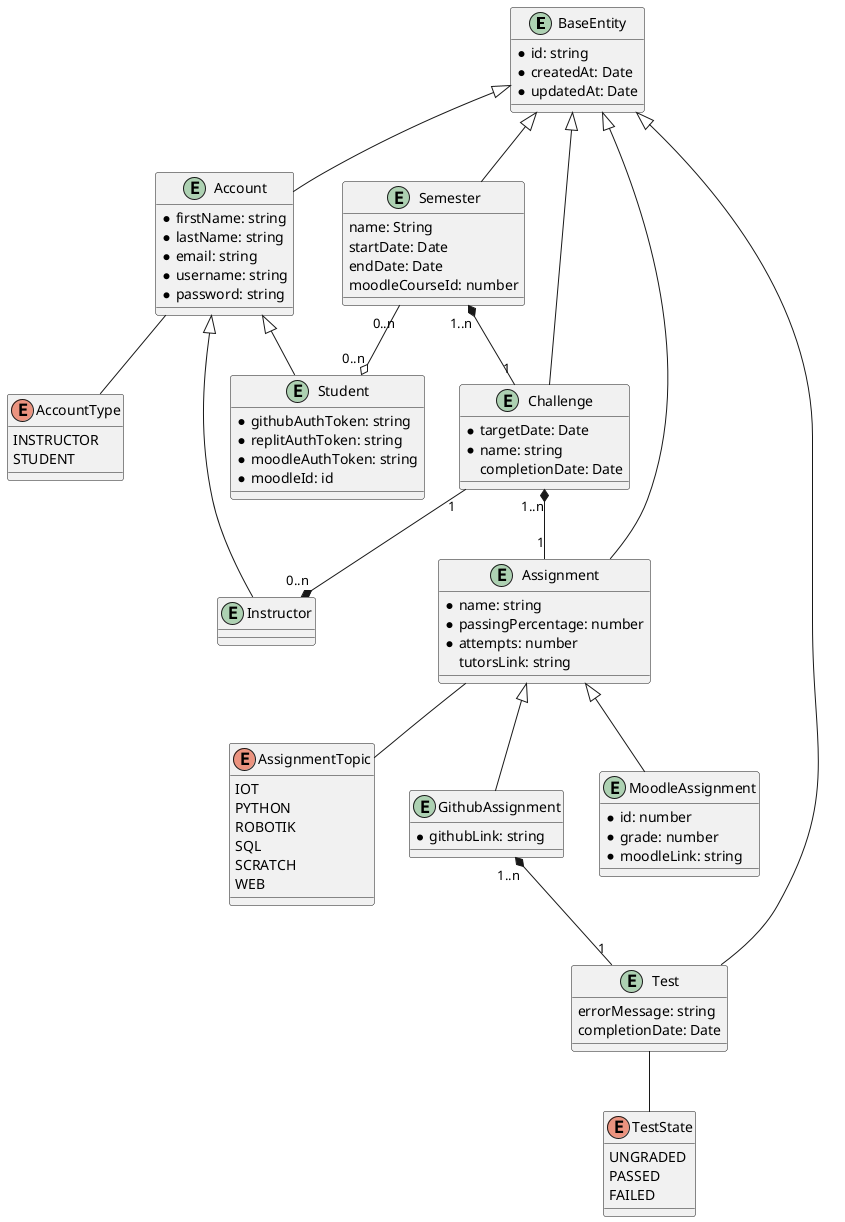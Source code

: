 @startuml

entity BaseEntity {
    * id: string
    * createdAt: Date
    * updatedAt: Date
}

entity Account extends BaseEntity{
    * firstName: string
    * lastName: string
    * email: string
    * username: string
    * password: string
}

enum AccountType {
    INSTRUCTOR
    STUDENT
}
Account -- AccountType

entity Student extends Account {
    * githubAuthToken: string
    * replitAuthToken: string
    * moodleAuthToken: string
    * moodleId: id
}

entity Instructor extends Account {
}

enum AssignmentTopic {
    IOT
    PYTHON
    ROBOTIK
    SQL
    SCRATCH
    WEB
}

enum TestState {
    UNGRADED
    PASSED
    FAILED
}

entity Challenge extends BaseEntity {
    * targetDate: Date
    * name: string
    completionDate: Date
}



entity Assignment extends BaseEntity {
    * name: string
    * passingPercentage: number
    * attempts: number
    tutorsLink: string
}

Assignment -- AssignmentTopic
entity GithubAssignment extends Assignment {
    * githubLink: string
}
entity MoodleAssignment extends Assignment {
    * id: number
    * grade: number
    * moodleLink: string
}

entity Test extends BaseEntity {
    errorMessage: string
    completionDate: Date
}

entity Semester extends BaseEntity{
    name: String
    startDate: Date
    endDate: Date
    moodleCourseId: number
}
Semester "1..n" *-- "1" Challenge
Semester "0..n" --o "0..n" Student
Challenge "1" --* "0..n" Instructor

Test -- TestState
GithubAssignment "1..n" *-- "1" Test
Challenge "1..n" *-- "1" Assignment

@enduml
